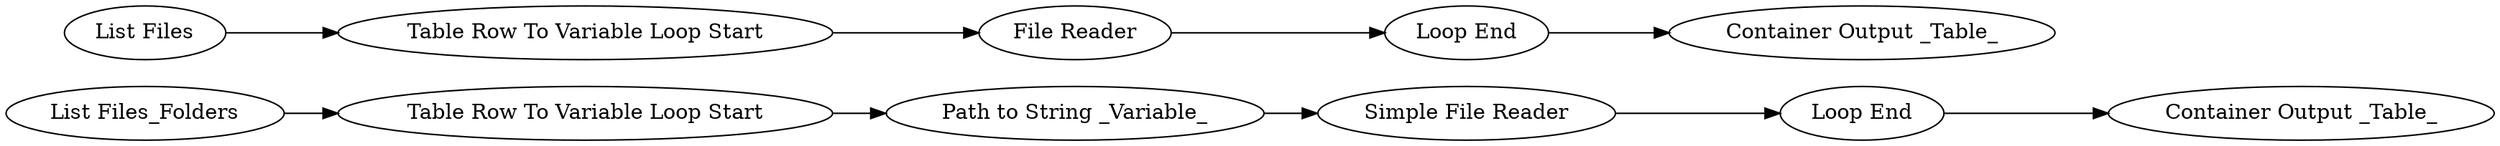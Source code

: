 digraph {
	32 -> 24
	24 -> 26
	27 -> 32
	4 -> 2
	18 -> 19
	3 -> 18
	2 -> 3
	23 -> 27
	22 -> 23
	24 [label="Loop End"]
	27 [label="Path to String _Variable_"]
	22 [label="List Files_Folders"]
	23 [label="Table Row To Variable Loop Start"]
	4 [label="List Files"]
	18 [label="Loop End"]
	26 [label="Container Output _Table_"]
	32 [label="Simple File Reader"]
	3 [label="File Reader"]
	2 [label="Table Row To Variable Loop Start"]
	19 [label="Container Output _Table_"]
	rankdir=LR
}

